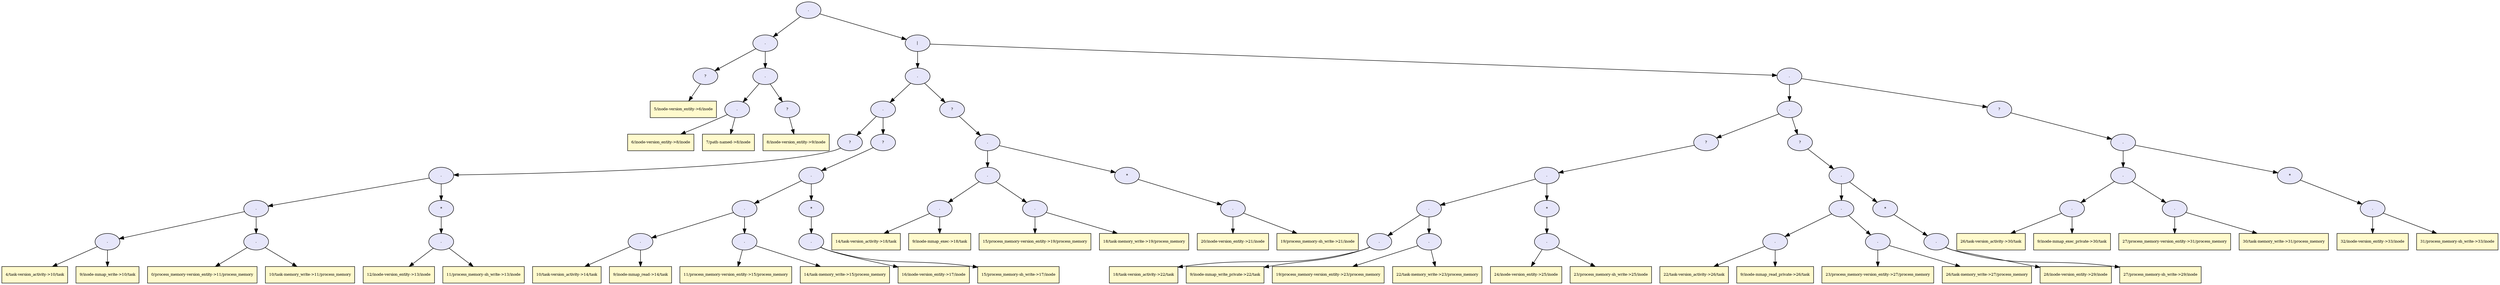 digraph RGL__DirectedAdjacencyGraph {110[fontsize = 8,label = ".",shape = ellipse, fillcolor="#e6e6fa", style = filled]

110 -> 11[fontsize = 8, color="#000000"]

11[fontsize = 8,label = ".",shape = ellipse, fillcolor="#e6e6fa", style = filled]

11 -> 4[fontsize = 8, color="#000000"]

4[fontsize = 8,label = "?",shape = ellipse, fillcolor="#e6e6fa", style = filled]

4 -> 3[fontsize = 8, color="#000000"]

3[fontsize = 8,label = "5/inode-version_entity->6/inode",shape = rectangle, fillcolor="#fffacd", style = filled]

11 -> 10[fontsize = 8, color="#000000"]

10[fontsize = 8,label = ".",shape = ellipse, fillcolor="#e6e6fa", style = filled]

10 -> 7[fontsize = 8, color="#000000"]

7[fontsize = 8,label = ".",shape = ellipse, fillcolor="#e6e6fa", style = filled]

7 -> 5[fontsize = 8, color="#000000"]

5[fontsize = 8,label = "6/inode-version_entity->8/inode",shape = rectangle, fillcolor="#fffacd", style = filled]

7 -> 6[fontsize = 8, color="#000000"]

6[fontsize = 8,label = "7/path-named->8/inode",shape = rectangle, fillcolor="#fffacd", style = filled]

10 -> 9[fontsize = 8, color="#000000"]

9[fontsize = 8,label = "?",shape = ellipse, fillcolor="#e6e6fa", style = filled]

9 -> 8[fontsize = 8, color="#000000"]

8[fontsize = 8,label = "8/inode-version_entity->9/inode",shape = rectangle, fillcolor="#fffacd", style = filled]

110 -> 109[fontsize = 8, color="#000000"]

109[fontsize = 8,label = "|",shape = ellipse, fillcolor="#e6e6fa", style = filled]

109 -> 60[fontsize = 8, color="#000000"]

60[fontsize = 8,label = ".",shape = ellipse, fillcolor="#e6e6fa", style = filled]

60 -> 44[fontsize = 8, color="#000000"]

44[fontsize = 8,label = ".",shape = ellipse, fillcolor="#e6e6fa", style = filled]

44 -> 27[fontsize = 8, color="#000000"]

27[fontsize = 8,label = "?",shape = ellipse, fillcolor="#e6e6fa", style = filled]

27 -> 26[fontsize = 8, color="#000000"]

26[fontsize = 8,label = ".",shape = ellipse, fillcolor="#e6e6fa", style = filled]

26 -> 20[fontsize = 8, color="#000000"]

20[fontsize = 8,label = ".",shape = ellipse, fillcolor="#e6e6fa", style = filled]

20 -> 15[fontsize = 8, color="#000000"]

15[fontsize = 8,label = ".",shape = ellipse, fillcolor="#e6e6fa", style = filled]

15 -> 13[fontsize = 8, color="#000000"]

13[fontsize = 8,label = "4/task-version_activity->10/task",shape = rectangle, fillcolor="#fffacd", style = filled]

15 -> 14[fontsize = 8, color="#000000"]

14[fontsize = 8,label = "9/inode-mmap_write->10/task",shape = rectangle, fillcolor="#fffacd", style = filled]

20 -> 19[fontsize = 8, color="#000000"]

19[fontsize = 8,label = ".",shape = ellipse, fillcolor="#e6e6fa", style = filled]

19 -> 17[fontsize = 8, color="#000000"]

17[fontsize = 8,label = "0/process_memory-version_entity->11/process_memory",shape = rectangle, fillcolor="#fffacd", style = filled]

19 -> 18[fontsize = 8, color="#000000"]

18[fontsize = 8,label = "10/task-memory_write->11/process_memory",shape = rectangle, fillcolor="#fffacd", style = filled]

26 -> 25[fontsize = 8, color="#000000"]

25[fontsize = 8,label = "*",shape = ellipse, fillcolor="#e6e6fa", style = filled]

25 -> 23[fontsize = 8, color="#000000"]

23[fontsize = 8,label = ".",shape = ellipse, fillcolor="#e6e6fa", style = filled]

23 -> 21[fontsize = 8, color="#000000"]

21[fontsize = 8,label = "12/inode-version_entity->13/inode",shape = rectangle, fillcolor="#fffacd", style = filled]

23 -> 22[fontsize = 8, color="#000000"]

22[fontsize = 8,label = "11/process_memory-sh_write->13/inode",shape = rectangle, fillcolor="#fffacd", style = filled]

44 -> 43[fontsize = 8, color="#000000"]

43[fontsize = 8,label = "?",shape = ellipse, fillcolor="#e6e6fa", style = filled]

43 -> 42[fontsize = 8, color="#000000"]

42[fontsize = 8,label = ".",shape = ellipse, fillcolor="#e6e6fa", style = filled]

42 -> 36[fontsize = 8, color="#000000"]

36[fontsize = 8,label = ".",shape = ellipse, fillcolor="#e6e6fa", style = filled]

36 -> 31[fontsize = 8, color="#000000"]

31[fontsize = 8,label = ".",shape = ellipse, fillcolor="#e6e6fa", style = filled]

31 -> 29[fontsize = 8, color="#000000"]

29[fontsize = 8,label = "10/task-version_activity->14/task",shape = rectangle, fillcolor="#fffacd", style = filled]

31 -> 30[fontsize = 8, color="#000000"]

30[fontsize = 8,label = "9/inode-mmap_read->14/task",shape = rectangle, fillcolor="#fffacd", style = filled]

36 -> 35[fontsize = 8, color="#000000"]

35[fontsize = 8,label = ".",shape = ellipse, fillcolor="#e6e6fa", style = filled]

35 -> 33[fontsize = 8, color="#000000"]

33[fontsize = 8,label = "11/process_memory-version_entity->15/process_memory",shape = rectangle, fillcolor="#fffacd", style = filled]

35 -> 34[fontsize = 8, color="#000000"]

34[fontsize = 8,label = "14/task-memory_write->15/process_memory",shape = rectangle, fillcolor="#fffacd", style = filled]

42 -> 41[fontsize = 8, color="#000000"]

41[fontsize = 8,label = "*",shape = ellipse, fillcolor="#e6e6fa", style = filled]

41 -> 39[fontsize = 8, color="#000000"]

39[fontsize = 8,label = ".",shape = ellipse, fillcolor="#e6e6fa", style = filled]

39 -> 37[fontsize = 8, color="#000000"]

37[fontsize = 8,label = "16/inode-version_entity->17/inode",shape = rectangle, fillcolor="#fffacd", style = filled]

39 -> 38[fontsize = 8, color="#000000"]

38[fontsize = 8,label = "15/process_memory-sh_write->17/inode",shape = rectangle, fillcolor="#fffacd", style = filled]

60 -> 59[fontsize = 8, color="#000000"]

59[fontsize = 8,label = "?",shape = ellipse, fillcolor="#e6e6fa", style = filled]

59 -> 58[fontsize = 8, color="#000000"]

58[fontsize = 8,label = ".",shape = ellipse, fillcolor="#e6e6fa", style = filled]

58 -> 52[fontsize = 8, color="#000000"]

52[fontsize = 8,label = ".",shape = ellipse, fillcolor="#e6e6fa", style = filled]

52 -> 47[fontsize = 8, color="#000000"]

47[fontsize = 8,label = ".",shape = ellipse, fillcolor="#e6e6fa", style = filled]

47 -> 45[fontsize = 8, color="#000000"]

45[fontsize = 8,label = "14/task-version_activity->18/task",shape = rectangle, fillcolor="#fffacd", style = filled]

47 -> 46[fontsize = 8, color="#000000"]

46[fontsize = 8,label = "9/inode-mmap_exec->18/task",shape = rectangle, fillcolor="#fffacd", style = filled]

52 -> 51[fontsize = 8, color="#000000"]

51[fontsize = 8,label = ".",shape = ellipse, fillcolor="#e6e6fa", style = filled]

51 -> 49[fontsize = 8, color="#000000"]

49[fontsize = 8,label = "15/process_memory-version_entity->19/process_memory",shape = rectangle, fillcolor="#fffacd", style = filled]

51 -> 50[fontsize = 8, color="#000000"]

50[fontsize = 8,label = "18/task-memory_write->19/process_memory",shape = rectangle, fillcolor="#fffacd", style = filled]

58 -> 57[fontsize = 8, color="#000000"]

57[fontsize = 8,label = "*",shape = ellipse, fillcolor="#e6e6fa", style = filled]

57 -> 55[fontsize = 8, color="#000000"]

55[fontsize = 8,label = ".",shape = ellipse, fillcolor="#e6e6fa", style = filled]

55 -> 53[fontsize = 8, color="#000000"]

53[fontsize = 8,label = "20/inode-version_entity->21/inode",shape = rectangle, fillcolor="#fffacd", style = filled]

55 -> 54[fontsize = 8, color="#000000"]

54[fontsize = 8,label = "19/process_memory-sh_write->21/inode",shape = rectangle, fillcolor="#fffacd", style = filled]

109 -> 108[fontsize = 8, color="#000000"]

108[fontsize = 8,label = ".",shape = ellipse, fillcolor="#e6e6fa", style = filled]

108 -> 92[fontsize = 8, color="#000000"]

92[fontsize = 8,label = ".",shape = ellipse, fillcolor="#e6e6fa", style = filled]

92 -> 75[fontsize = 8, color="#000000"]

75[fontsize = 8,label = "?",shape = ellipse, fillcolor="#e6e6fa", style = filled]

75 -> 74[fontsize = 8, color="#000000"]

74[fontsize = 8,label = ".",shape = ellipse, fillcolor="#e6e6fa", style = filled]

74 -> 68[fontsize = 8, color="#000000"]

68[fontsize = 8,label = ".",shape = ellipse, fillcolor="#e6e6fa", style = filled]

68 -> 63[fontsize = 8, color="#000000"]

63[fontsize = 8,label = ".",shape = ellipse, fillcolor="#e6e6fa", style = filled]

63 -> 61[fontsize = 8, color="#000000"]

61[fontsize = 8,label = "18/task-version_activity->22/task",shape = rectangle, fillcolor="#fffacd", style = filled]

63 -> 62[fontsize = 8, color="#000000"]

62[fontsize = 8,label = "9/inode-mmap_write_private->22/task",shape = rectangle, fillcolor="#fffacd", style = filled]

68 -> 67[fontsize = 8, color="#000000"]

67[fontsize = 8,label = ".",shape = ellipse, fillcolor="#e6e6fa", style = filled]

67 -> 65[fontsize = 8, color="#000000"]

65[fontsize = 8,label = "19/process_memory-version_entity->23/process_memory",shape = rectangle, fillcolor="#fffacd", style = filled]

67 -> 66[fontsize = 8, color="#000000"]

66[fontsize = 8,label = "22/task-memory_write->23/process_memory",shape = rectangle, fillcolor="#fffacd", style = filled]

74 -> 73[fontsize = 8, color="#000000"]

73[fontsize = 8,label = "*",shape = ellipse, fillcolor="#e6e6fa", style = filled]

73 -> 71[fontsize = 8, color="#000000"]

71[fontsize = 8,label = ".",shape = ellipse, fillcolor="#e6e6fa", style = filled]

71 -> 69[fontsize = 8, color="#000000"]

69[fontsize = 8,label = "24/inode-version_entity->25/inode",shape = rectangle, fillcolor="#fffacd", style = filled]

71 -> 70[fontsize = 8, color="#000000"]

70[fontsize = 8,label = "23/process_memory-sh_write->25/inode",shape = rectangle, fillcolor="#fffacd", style = filled]

92 -> 91[fontsize = 8, color="#000000"]

91[fontsize = 8,label = "?",shape = ellipse, fillcolor="#e6e6fa", style = filled]

91 -> 90[fontsize = 8, color="#000000"]

90[fontsize = 8,label = ".",shape = ellipse, fillcolor="#e6e6fa", style = filled]

90 -> 84[fontsize = 8, color="#000000"]

84[fontsize = 8,label = ".",shape = ellipse, fillcolor="#e6e6fa", style = filled]

84 -> 79[fontsize = 8, color="#000000"]

79[fontsize = 8,label = ".",shape = ellipse, fillcolor="#e6e6fa", style = filled]

79 -> 77[fontsize = 8, color="#000000"]

77[fontsize = 8,label = "22/task-version_activity->26/task",shape = rectangle, fillcolor="#fffacd", style = filled]

79 -> 78[fontsize = 8, color="#000000"]

78[fontsize = 8,label = "9/inode-mmap_read_private->26/task",shape = rectangle, fillcolor="#fffacd", style = filled]

84 -> 83[fontsize = 8, color="#000000"]

83[fontsize = 8,label = ".",shape = ellipse, fillcolor="#e6e6fa", style = filled]

83 -> 81[fontsize = 8, color="#000000"]

81[fontsize = 8,label = "23/process_memory-version_entity->27/process_memory",shape = rectangle, fillcolor="#fffacd", style = filled]

83 -> 82[fontsize = 8, color="#000000"]

82[fontsize = 8,label = "26/task-memory_write->27/process_memory",shape = rectangle, fillcolor="#fffacd", style = filled]

90 -> 89[fontsize = 8, color="#000000"]

89[fontsize = 8,label = "*",shape = ellipse, fillcolor="#e6e6fa", style = filled]

89 -> 87[fontsize = 8, color="#000000"]

87[fontsize = 8,label = ".",shape = ellipse, fillcolor="#e6e6fa", style = filled]

87 -> 85[fontsize = 8, color="#000000"]

85[fontsize = 8,label = "28/inode-version_entity->29/inode",shape = rectangle, fillcolor="#fffacd", style = filled]

87 -> 86[fontsize = 8, color="#000000"]

86[fontsize = 8,label = "27/process_memory-sh_write->29/inode",shape = rectangle, fillcolor="#fffacd", style = filled]

108 -> 107[fontsize = 8, color="#000000"]

107[fontsize = 8,label = "?",shape = ellipse, fillcolor="#e6e6fa", style = filled]

107 -> 106[fontsize = 8, color="#000000"]

106[fontsize = 8,label = ".",shape = ellipse, fillcolor="#e6e6fa", style = filled]

106 -> 100[fontsize = 8, color="#000000"]

100[fontsize = 8,label = ".",shape = ellipse, fillcolor="#e6e6fa", style = filled]

100 -> 95[fontsize = 8, color="#000000"]

95[fontsize = 8,label = ".",shape = ellipse, fillcolor="#e6e6fa", style = filled]

95 -> 93[fontsize = 8, color="#000000"]

93[fontsize = 8,label = "26/task-version_activity->30/task",shape = rectangle, fillcolor="#fffacd", style = filled]

95 -> 94[fontsize = 8, color="#000000"]

94[fontsize = 8,label = "9/inode-mmap_exec_private->30/task",shape = rectangle, fillcolor="#fffacd", style = filled]

100 -> 99[fontsize = 8, color="#000000"]

99[fontsize = 8,label = ".",shape = ellipse, fillcolor="#e6e6fa", style = filled]

99 -> 97[fontsize = 8, color="#000000"]

97[fontsize = 8,label = "27/process_memory-version_entity->31/process_memory",shape = rectangle, fillcolor="#fffacd", style = filled]

99 -> 98[fontsize = 8, color="#000000"]

98[fontsize = 8,label = "30/task-memory_write->31/process_memory",shape = rectangle, fillcolor="#fffacd", style = filled]

106 -> 105[fontsize = 8, color="#000000"]

105[fontsize = 8,label = "*",shape = ellipse, fillcolor="#e6e6fa", style = filled]

105 -> 103[fontsize = 8, color="#000000"]

103[fontsize = 8,label = ".",shape = ellipse, fillcolor="#e6e6fa", style = filled]

103 -> 101[fontsize = 8, color="#000000"]

101[fontsize = 8,label = "32/inode-version_entity->33/inode",shape = rectangle, fillcolor="#fffacd", style = filled]

103 -> 102[fontsize = 8, color="#000000"]

102[fontsize = 8,label = "31/process_memory-sh_write->33/inode",shape = rectangle, fillcolor="#fffacd", style = filled]

}